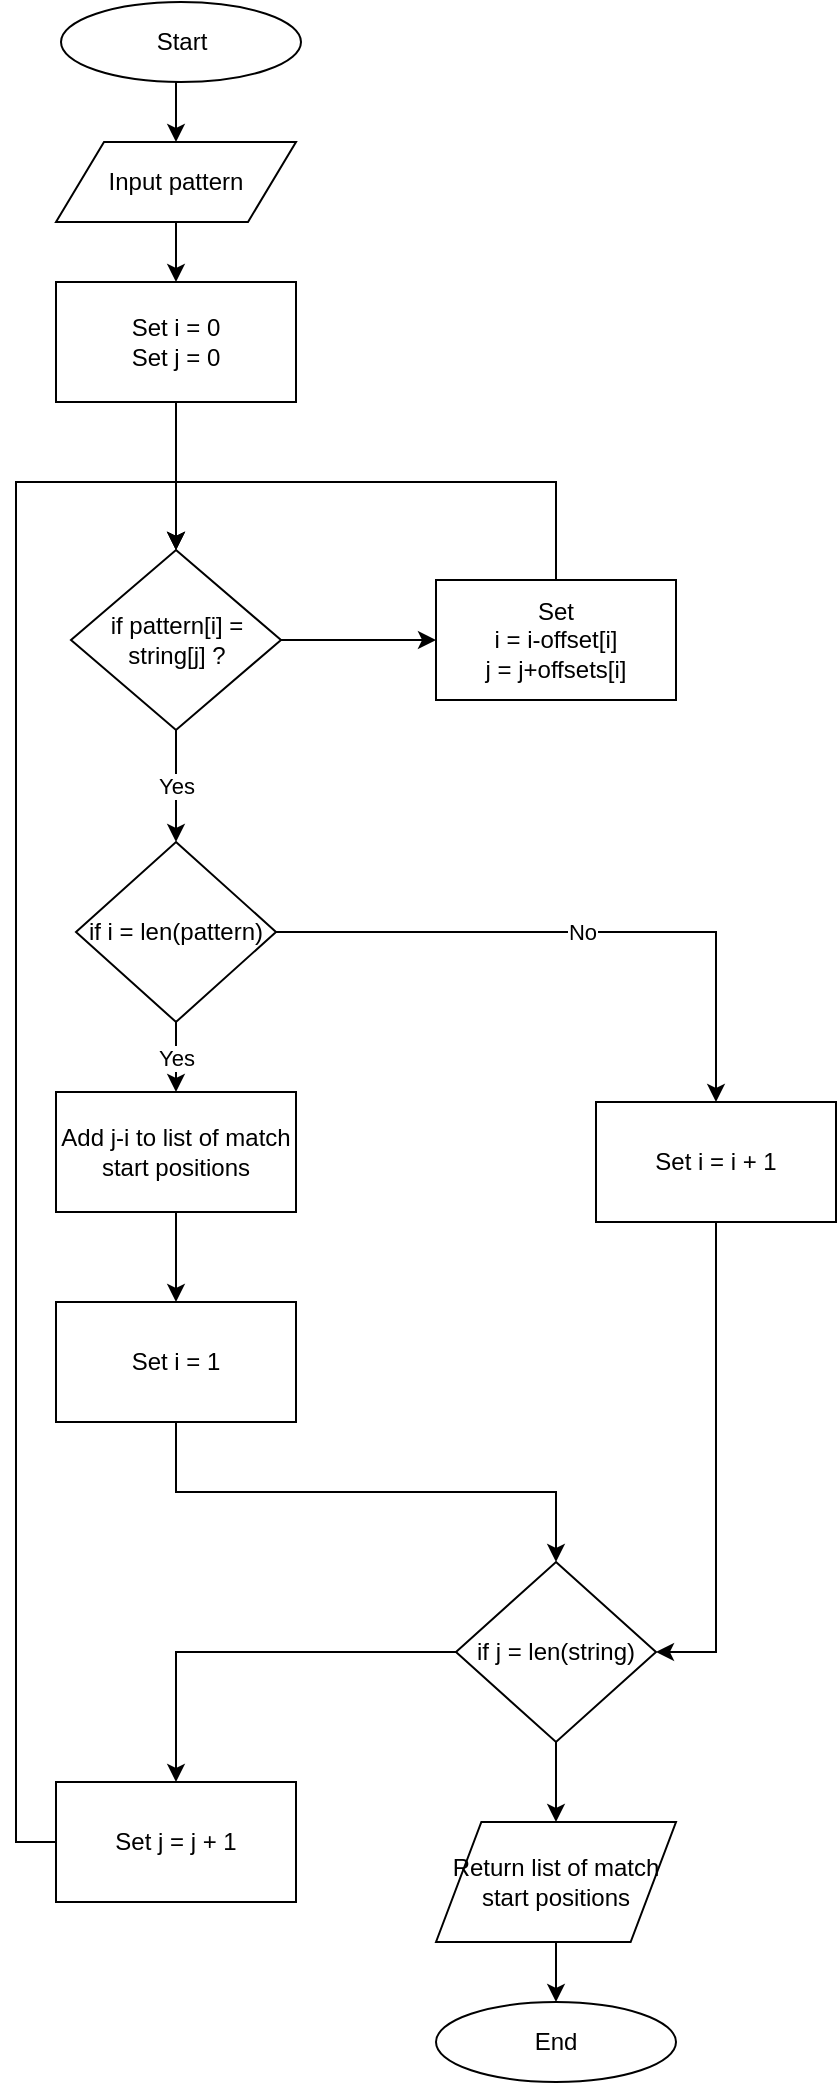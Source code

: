 <mxfile version="12.9.14" type="device"><diagram id="C5RBs43oDa-KdzZeNtuy" name="Page-1"><mxGraphModel dx="556" dy="683" grid="1" gridSize="10" guides="1" tooltips="1" connect="1" arrows="1" fold="1" page="1" pageScale="1" pageWidth="827" pageHeight="1169" math="0" shadow="0"><root><mxCell id="WIyWlLk6GJQsqaUBKTNV-0"/><mxCell id="WIyWlLk6GJQsqaUBKTNV-1" parent="WIyWlLk6GJQsqaUBKTNV-0"/><mxCell id="hwEaikyghlAWV3cAO_Uj-8" style="edgeStyle=orthogonalEdgeStyle;rounded=0;orthogonalLoop=1;jettySize=auto;html=1;exitX=0.5;exitY=1;exitDx=0;exitDy=0;entryX=0.5;entryY=0;entryDx=0;entryDy=0;" edge="1" parent="WIyWlLk6GJQsqaUBKTNV-1" source="hwEaikyghlAWV3cAO_Uj-1" target="hwEaikyghlAWV3cAO_Uj-3"><mxGeometry relative="1" as="geometry"/></mxCell><mxCell id="hwEaikyghlAWV3cAO_Uj-1" value="&lt;div&gt;Start&lt;/div&gt;" style="ellipse;whiteSpace=wrap;html=1;" vertex="1" parent="WIyWlLk6GJQsqaUBKTNV-1"><mxGeometry x="42.5" y="10" width="120" height="40" as="geometry"/></mxCell><mxCell id="hwEaikyghlAWV3cAO_Uj-2" value="End" style="ellipse;whiteSpace=wrap;html=1;" vertex="1" parent="WIyWlLk6GJQsqaUBKTNV-1"><mxGeometry x="230" y="1010" width="120" height="40" as="geometry"/></mxCell><mxCell id="hwEaikyghlAWV3cAO_Uj-9" style="edgeStyle=orthogonalEdgeStyle;rounded=0;orthogonalLoop=1;jettySize=auto;html=1;exitX=0.5;exitY=1;exitDx=0;exitDy=0;entryX=0.5;entryY=0;entryDx=0;entryDy=0;" edge="1" parent="WIyWlLk6GJQsqaUBKTNV-1" source="hwEaikyghlAWV3cAO_Uj-3" target="hwEaikyghlAWV3cAO_Uj-4"><mxGeometry relative="1" as="geometry"/></mxCell><mxCell id="hwEaikyghlAWV3cAO_Uj-3" value="&lt;div&gt;Input pattern&lt;/div&gt;" style="shape=parallelogram;perimeter=parallelogramPerimeter;whiteSpace=wrap;html=1;" vertex="1" parent="WIyWlLk6GJQsqaUBKTNV-1"><mxGeometry x="40" y="80" width="120" height="40" as="geometry"/></mxCell><mxCell id="hwEaikyghlAWV3cAO_Uj-10" style="edgeStyle=orthogonalEdgeStyle;rounded=0;orthogonalLoop=1;jettySize=auto;html=1;exitX=0.5;exitY=1;exitDx=0;exitDy=0;entryX=0.5;entryY=0;entryDx=0;entryDy=0;" edge="1" parent="WIyWlLk6GJQsqaUBKTNV-1" source="hwEaikyghlAWV3cAO_Uj-4" target="hwEaikyghlAWV3cAO_Uj-6"><mxGeometry relative="1" as="geometry"/></mxCell><mxCell id="hwEaikyghlAWV3cAO_Uj-4" value="&lt;div&gt;Set i = 0&lt;/div&gt;&lt;div&gt;Set j = 0&lt;br&gt;&lt;/div&gt;" style="rounded=0;whiteSpace=wrap;html=1;" vertex="1" parent="WIyWlLk6GJQsqaUBKTNV-1"><mxGeometry x="40" y="150" width="120" height="60" as="geometry"/></mxCell><mxCell id="hwEaikyghlAWV3cAO_Uj-11" value="Yes" style="edgeStyle=orthogonalEdgeStyle;rounded=0;orthogonalLoop=1;jettySize=auto;html=1;exitX=0.5;exitY=1;exitDx=0;exitDy=0;entryX=0.5;entryY=0;entryDx=0;entryDy=0;" edge="1" parent="WIyWlLk6GJQsqaUBKTNV-1" source="hwEaikyghlAWV3cAO_Uj-6" target="hwEaikyghlAWV3cAO_Uj-7"><mxGeometry relative="1" as="geometry"/></mxCell><mxCell id="hwEaikyghlAWV3cAO_Uj-14" style="edgeStyle=orthogonalEdgeStyle;rounded=0;orthogonalLoop=1;jettySize=auto;html=1;exitX=1;exitY=0.5;exitDx=0;exitDy=0;entryX=0;entryY=0.5;entryDx=0;entryDy=0;" edge="1" parent="WIyWlLk6GJQsqaUBKTNV-1" source="hwEaikyghlAWV3cAO_Uj-6" target="hwEaikyghlAWV3cAO_Uj-12"><mxGeometry relative="1" as="geometry"/></mxCell><mxCell id="hwEaikyghlAWV3cAO_Uj-6" value="if pattern[i] = string[j] ?" style="rhombus;whiteSpace=wrap;html=1;" vertex="1" parent="WIyWlLk6GJQsqaUBKTNV-1"><mxGeometry x="47.5" y="284" width="105" height="90" as="geometry"/></mxCell><mxCell id="hwEaikyghlAWV3cAO_Uj-18" value="Yes" style="edgeStyle=orthogonalEdgeStyle;rounded=0;orthogonalLoop=1;jettySize=auto;html=1;exitX=0.5;exitY=1;exitDx=0;exitDy=0;entryX=0.5;entryY=0;entryDx=0;entryDy=0;" edge="1" parent="WIyWlLk6GJQsqaUBKTNV-1" source="hwEaikyghlAWV3cAO_Uj-7" target="hwEaikyghlAWV3cAO_Uj-16"><mxGeometry relative="1" as="geometry"/></mxCell><mxCell id="hwEaikyghlAWV3cAO_Uj-22" value="No" style="edgeStyle=orthogonalEdgeStyle;rounded=0;orthogonalLoop=1;jettySize=auto;html=1;exitX=1;exitY=0.5;exitDx=0;exitDy=0;entryX=0.5;entryY=0;entryDx=0;entryDy=0;" edge="1" parent="WIyWlLk6GJQsqaUBKTNV-1" source="hwEaikyghlAWV3cAO_Uj-7" target="hwEaikyghlAWV3cAO_Uj-23"><mxGeometry relative="1" as="geometry"><mxPoint x="260" y="600" as="targetPoint"/><Array as="points"><mxPoint x="370" y="475"/></Array></mxGeometry></mxCell><mxCell id="hwEaikyghlAWV3cAO_Uj-7" value="if i = len(pattern)" style="rhombus;whiteSpace=wrap;html=1;" vertex="1" parent="WIyWlLk6GJQsqaUBKTNV-1"><mxGeometry x="50" y="430" width="100" height="90" as="geometry"/></mxCell><mxCell id="hwEaikyghlAWV3cAO_Uj-15" style="edgeStyle=orthogonalEdgeStyle;rounded=0;orthogonalLoop=1;jettySize=auto;html=1;exitX=0.5;exitY=0;exitDx=0;exitDy=0;entryX=0.5;entryY=0;entryDx=0;entryDy=0;" edge="1" parent="WIyWlLk6GJQsqaUBKTNV-1" source="hwEaikyghlAWV3cAO_Uj-12" target="hwEaikyghlAWV3cAO_Uj-6"><mxGeometry relative="1" as="geometry"><Array as="points"><mxPoint x="290" y="250"/><mxPoint x="100" y="250"/></Array></mxGeometry></mxCell><mxCell id="hwEaikyghlAWV3cAO_Uj-12" value="&lt;div&gt;Set&lt;/div&gt;&lt;div&gt;i = i-offset[i]&lt;/div&gt;&lt;div&gt;j = j+offsets[i]&lt;br&gt;&lt;/div&gt;" style="rounded=0;whiteSpace=wrap;html=1;" vertex="1" parent="WIyWlLk6GJQsqaUBKTNV-1"><mxGeometry x="230" y="299" width="120" height="60" as="geometry"/></mxCell><mxCell id="hwEaikyghlAWV3cAO_Uj-19" style="edgeStyle=orthogonalEdgeStyle;rounded=0;orthogonalLoop=1;jettySize=auto;html=1;exitX=0.5;exitY=1;exitDx=0;exitDy=0;entryX=0.5;entryY=0;entryDx=0;entryDy=0;" edge="1" parent="WIyWlLk6GJQsqaUBKTNV-1" source="hwEaikyghlAWV3cAO_Uj-16" target="hwEaikyghlAWV3cAO_Uj-17"><mxGeometry relative="1" as="geometry"/></mxCell><mxCell id="hwEaikyghlAWV3cAO_Uj-16" value="Add j-i to list of match start positions" style="rounded=0;whiteSpace=wrap;html=1;" vertex="1" parent="WIyWlLk6GJQsqaUBKTNV-1"><mxGeometry x="40" y="555" width="120" height="60" as="geometry"/></mxCell><mxCell id="hwEaikyghlAWV3cAO_Uj-21" style="edgeStyle=orthogonalEdgeStyle;rounded=0;orthogonalLoop=1;jettySize=auto;html=1;exitX=0.5;exitY=1;exitDx=0;exitDy=0;entryX=0.5;entryY=0;entryDx=0;entryDy=0;" edge="1" parent="WIyWlLk6GJQsqaUBKTNV-1" source="hwEaikyghlAWV3cAO_Uj-17" target="hwEaikyghlAWV3cAO_Uj-20"><mxGeometry relative="1" as="geometry"/></mxCell><mxCell id="hwEaikyghlAWV3cAO_Uj-17" value="Set i = 1" style="rounded=0;whiteSpace=wrap;html=1;" vertex="1" parent="WIyWlLk6GJQsqaUBKTNV-1"><mxGeometry x="40" y="660" width="120" height="60" as="geometry"/></mxCell><mxCell id="hwEaikyghlAWV3cAO_Uj-26" style="edgeStyle=orthogonalEdgeStyle;rounded=0;orthogonalLoop=1;jettySize=auto;html=1;exitX=0;exitY=0.5;exitDx=0;exitDy=0;entryX=0.5;entryY=0;entryDx=0;entryDy=0;" edge="1" parent="WIyWlLk6GJQsqaUBKTNV-1" source="hwEaikyghlAWV3cAO_Uj-20" target="hwEaikyghlAWV3cAO_Uj-25"><mxGeometry relative="1" as="geometry"/></mxCell><mxCell id="hwEaikyghlAWV3cAO_Uj-29" style="edgeStyle=orthogonalEdgeStyle;rounded=0;orthogonalLoop=1;jettySize=auto;html=1;exitX=0.5;exitY=1;exitDx=0;exitDy=0;entryX=0.5;entryY=0;entryDx=0;entryDy=0;" edge="1" parent="WIyWlLk6GJQsqaUBKTNV-1" source="hwEaikyghlAWV3cAO_Uj-20" target="hwEaikyghlAWV3cAO_Uj-28"><mxGeometry relative="1" as="geometry"/></mxCell><mxCell id="hwEaikyghlAWV3cAO_Uj-20" value="if j = len(string)" style="rhombus;whiteSpace=wrap;html=1;" vertex="1" parent="WIyWlLk6GJQsqaUBKTNV-1"><mxGeometry x="240" y="790" width="100" height="90" as="geometry"/></mxCell><mxCell id="hwEaikyghlAWV3cAO_Uj-24" style="edgeStyle=orthogonalEdgeStyle;rounded=0;orthogonalLoop=1;jettySize=auto;html=1;exitX=0.5;exitY=1;exitDx=0;exitDy=0;entryX=1;entryY=0.5;entryDx=0;entryDy=0;" edge="1" parent="WIyWlLk6GJQsqaUBKTNV-1" source="hwEaikyghlAWV3cAO_Uj-23" target="hwEaikyghlAWV3cAO_Uj-20"><mxGeometry relative="1" as="geometry"><Array as="points"><mxPoint x="370" y="835"/></Array></mxGeometry></mxCell><mxCell id="hwEaikyghlAWV3cAO_Uj-23" value="Set i = i + 1" style="rounded=0;whiteSpace=wrap;html=1;" vertex="1" parent="WIyWlLk6GJQsqaUBKTNV-1"><mxGeometry x="310" y="560" width="120" height="60" as="geometry"/></mxCell><mxCell id="hwEaikyghlAWV3cAO_Uj-27" style="edgeStyle=orthogonalEdgeStyle;rounded=0;orthogonalLoop=1;jettySize=auto;html=1;exitX=0;exitY=0.5;exitDx=0;exitDy=0;entryX=0.5;entryY=0;entryDx=0;entryDy=0;" edge="1" parent="WIyWlLk6GJQsqaUBKTNV-1" source="hwEaikyghlAWV3cAO_Uj-25" target="hwEaikyghlAWV3cAO_Uj-6"><mxGeometry relative="1" as="geometry"><Array as="points"><mxPoint x="20" y="930"/><mxPoint x="20" y="250"/><mxPoint x="100" y="250"/></Array></mxGeometry></mxCell><mxCell id="hwEaikyghlAWV3cAO_Uj-25" value="Set j = j + 1" style="rounded=0;whiteSpace=wrap;html=1;" vertex="1" parent="WIyWlLk6GJQsqaUBKTNV-1"><mxGeometry x="40" y="900" width="120" height="60" as="geometry"/></mxCell><mxCell id="hwEaikyghlAWV3cAO_Uj-30" style="edgeStyle=orthogonalEdgeStyle;rounded=0;orthogonalLoop=1;jettySize=auto;html=1;exitX=0.5;exitY=1;exitDx=0;exitDy=0;entryX=0.5;entryY=0;entryDx=0;entryDy=0;" edge="1" parent="WIyWlLk6GJQsqaUBKTNV-1" source="hwEaikyghlAWV3cAO_Uj-28" target="hwEaikyghlAWV3cAO_Uj-2"><mxGeometry relative="1" as="geometry"/></mxCell><mxCell id="hwEaikyghlAWV3cAO_Uj-28" value="Return list of match start positions" style="shape=parallelogram;perimeter=parallelogramPerimeter;whiteSpace=wrap;html=1;size=0.189;" vertex="1" parent="WIyWlLk6GJQsqaUBKTNV-1"><mxGeometry x="230" y="920" width="120" height="60" as="geometry"/></mxCell></root></mxGraphModel></diagram></mxfile>